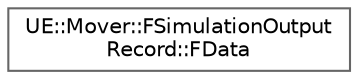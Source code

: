 digraph "Graphical Class Hierarchy"
{
 // INTERACTIVE_SVG=YES
 // LATEX_PDF_SIZE
  bgcolor="transparent";
  edge [fontname=Helvetica,fontsize=10,labelfontname=Helvetica,labelfontsize=10];
  node [fontname=Helvetica,fontsize=10,shape=box,height=0.2,width=0.4];
  rankdir="LR";
  Node0 [id="Node000000",label="UE::Mover::FSimulationOutput\lRecord::FData",height=0.2,width=0.4,color="grey40", fillcolor="white", style="filled",URL="$d5/d4b/structUE_1_1Mover_1_1FSimulationOutputRecord_1_1FData.html",tooltip=" "];
}

